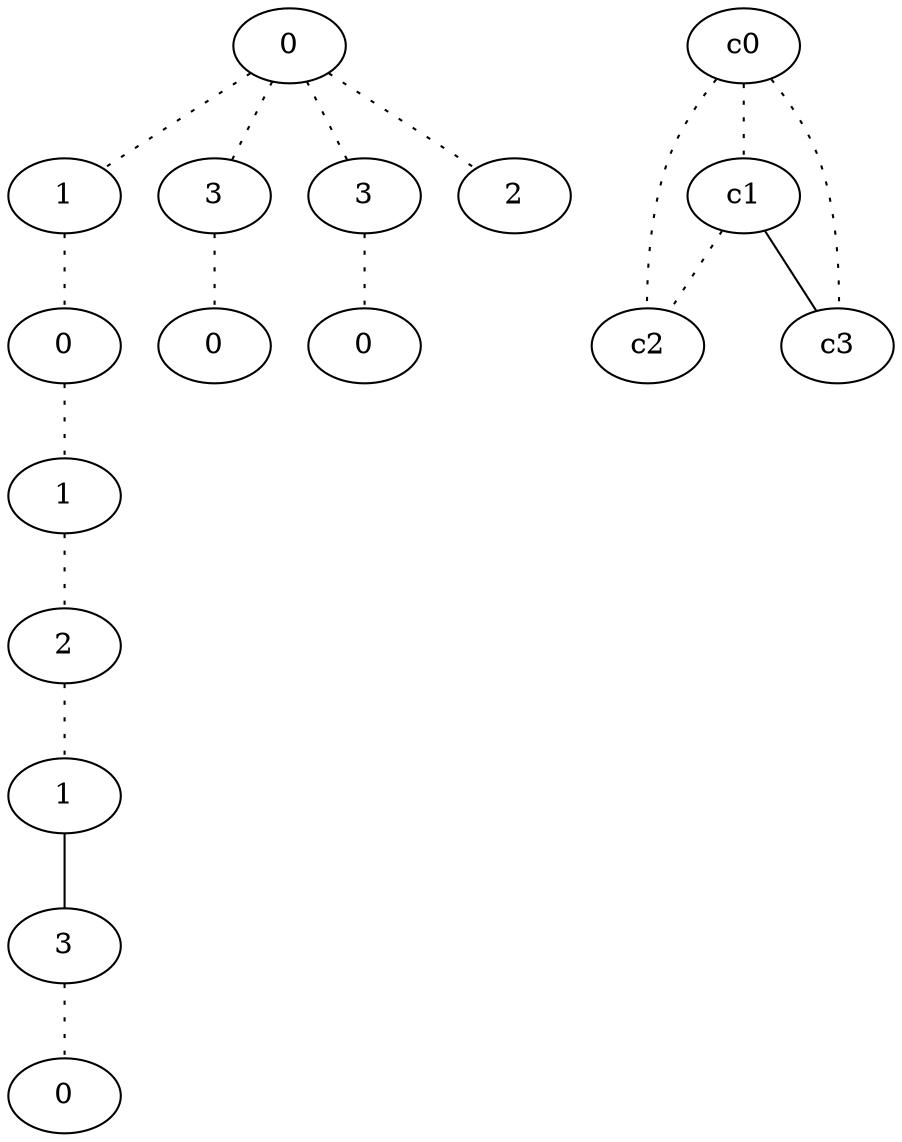 graph {
a0[label=0];
a1[label=1];
a2[label=0];
a3[label=1];
a4[label=2];
a5[label=1];
a6[label=3];
a7[label=0];
a8[label=3];
a9[label=0];
a10[label=3];
a11[label=0];
a12[label=2];
a0 -- a1 [style=dotted];
a0 -- a8 [style=dotted];
a0 -- a10 [style=dotted];
a0 -- a12 [style=dotted];
a1 -- a2 [style=dotted];
a2 -- a3 [style=dotted];
a3 -- a4 [style=dotted];
a4 -- a5 [style=dotted];
a5 -- a6;
a6 -- a7 [style=dotted];
a8 -- a9 [style=dotted];
a10 -- a11 [style=dotted];
c0 -- c1 [style=dotted];
c0 -- c2 [style=dotted];
c0 -- c3 [style=dotted];
c1 -- c2 [style=dotted];
c1 -- c3;
}

